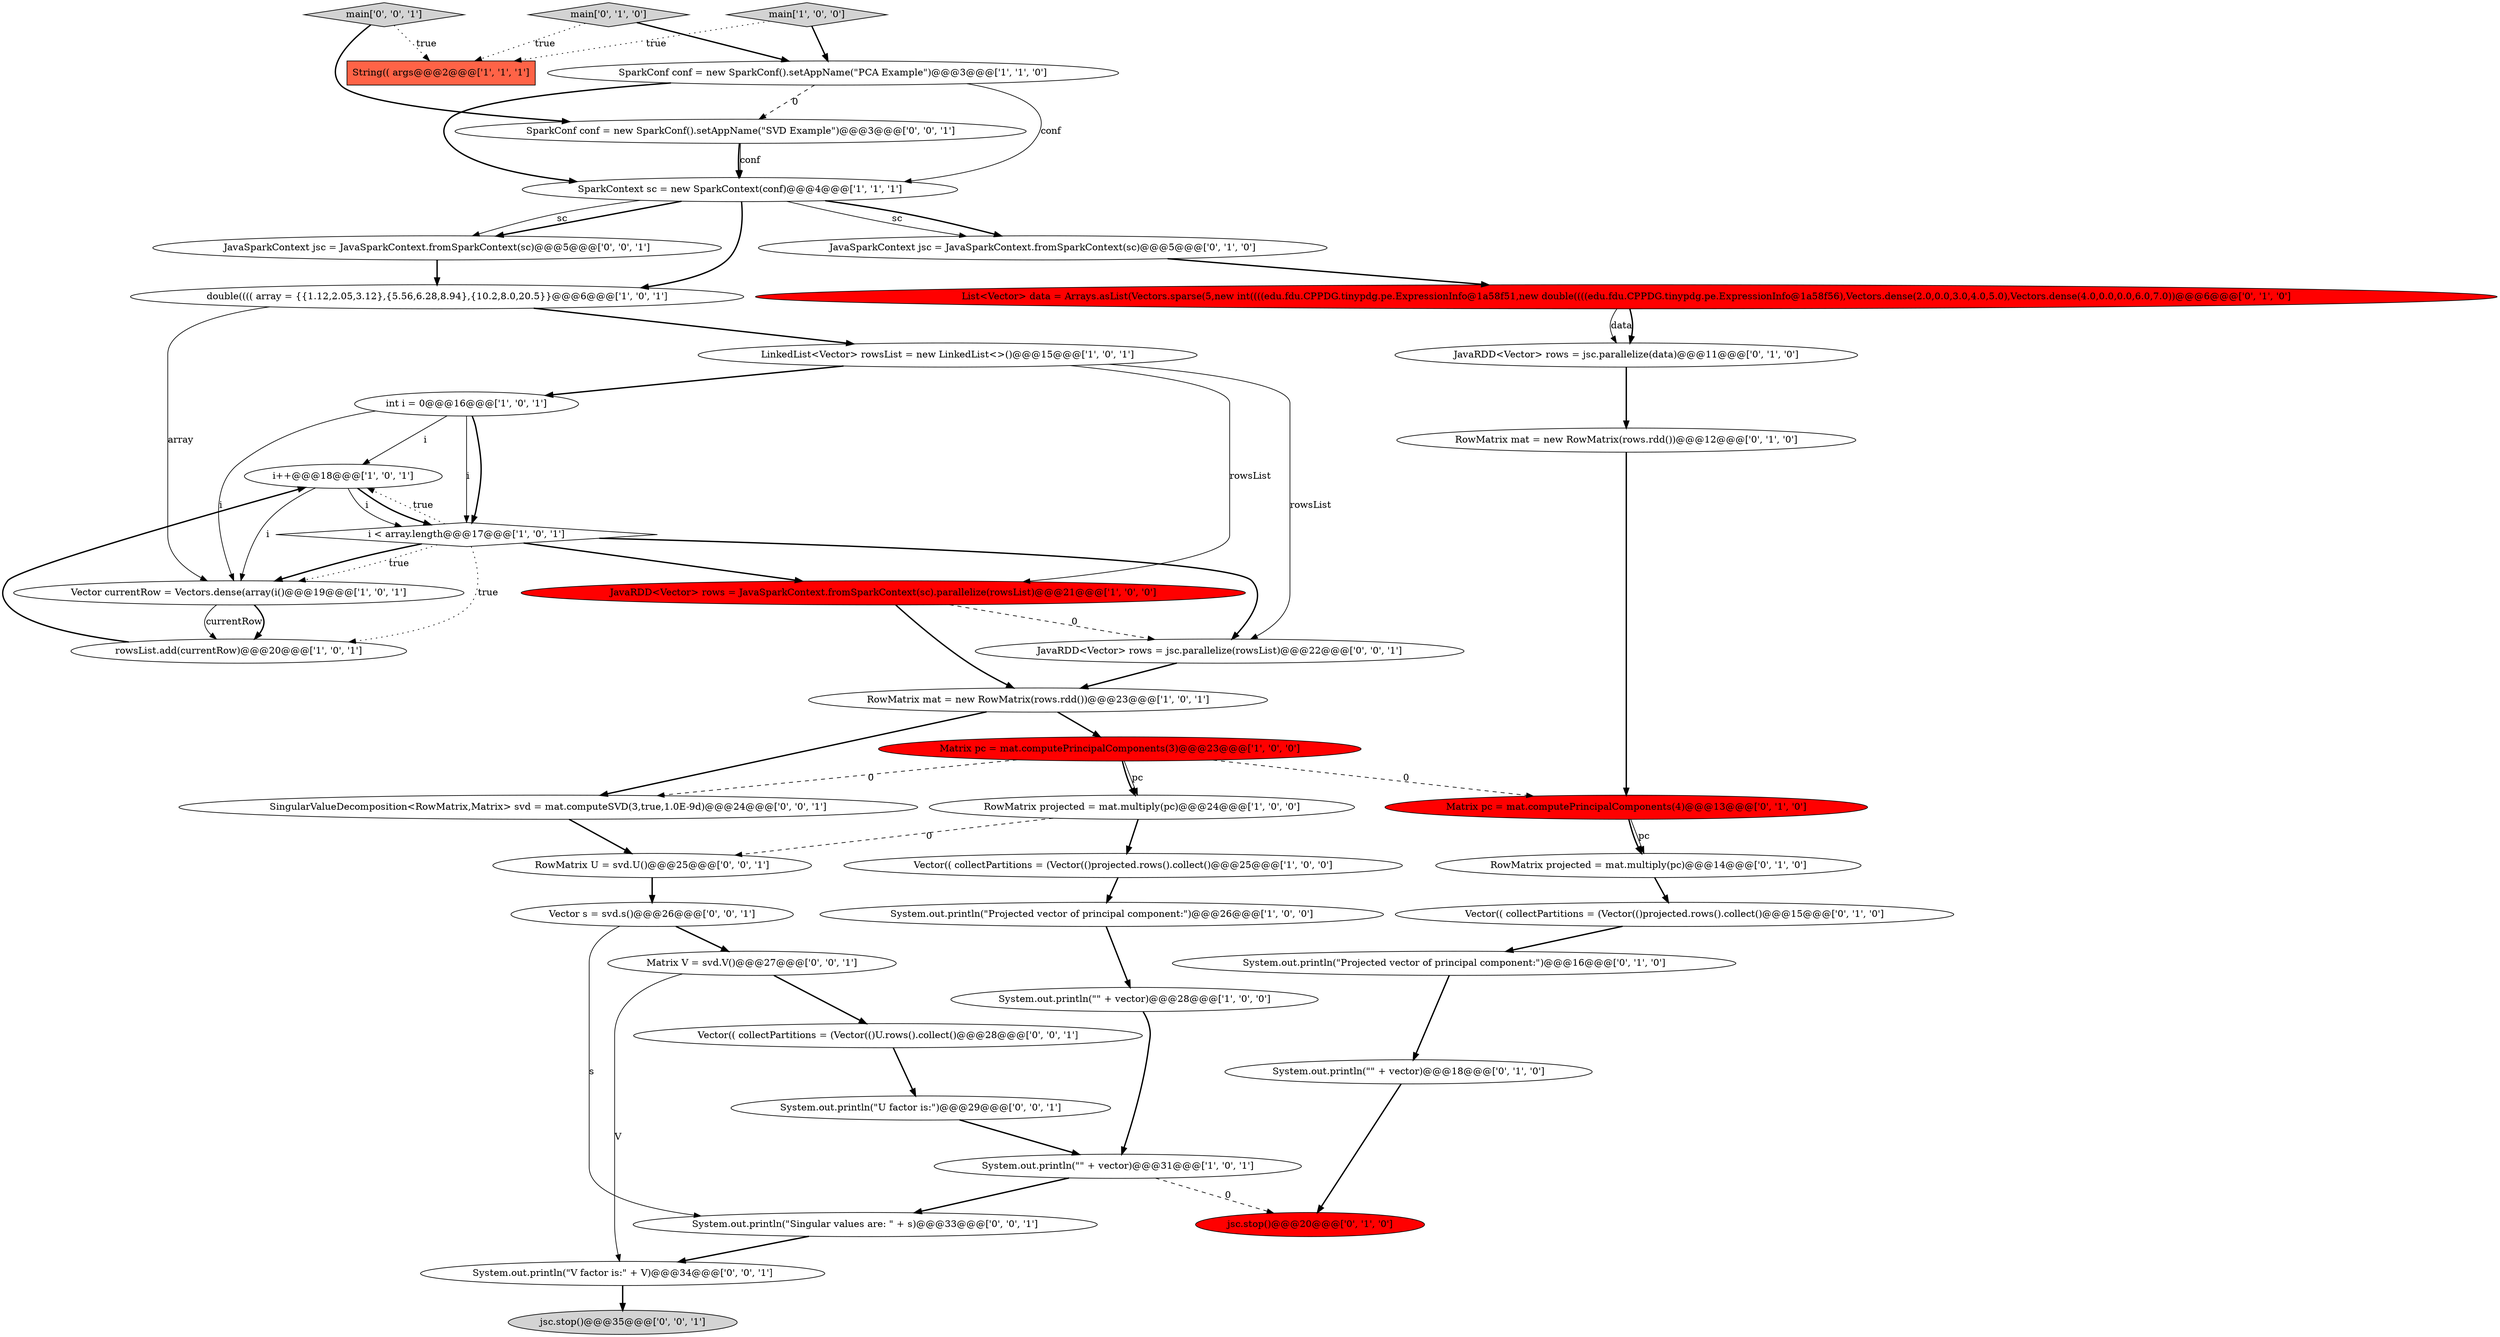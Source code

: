 digraph {
2 [style = filled, label = "main['1', '0', '0']", fillcolor = lightgray, shape = diamond image = "AAA0AAABBB1BBB"];
6 [style = filled, label = "SparkConf conf = new SparkConf().setAppName(\"PCA Example\")@@@3@@@['1', '1', '0']", fillcolor = white, shape = ellipse image = "AAA0AAABBB1BBB"];
15 [style = filled, label = "Matrix pc = mat.computePrincipalComponents(3)@@@23@@@['1', '0', '0']", fillcolor = red, shape = ellipse image = "AAA1AAABBB1BBB"];
12 [style = filled, label = "int i = 0@@@16@@@['1', '0', '1']", fillcolor = white, shape = ellipse image = "AAA0AAABBB1BBB"];
20 [style = filled, label = "System.out.println(\"Projected vector of principal component:\")@@@16@@@['0', '1', '0']", fillcolor = white, shape = ellipse image = "AAA0AAABBB2BBB"];
7 [style = filled, label = "i++@@@18@@@['1', '0', '1']", fillcolor = white, shape = ellipse image = "AAA0AAABBB1BBB"];
14 [style = filled, label = "System.out.println(\"Projected vector of principal component:\")@@@26@@@['1', '0', '0']", fillcolor = white, shape = ellipse image = "AAA0AAABBB1BBB"];
37 [style = filled, label = "System.out.println(\"U factor is:\")@@@29@@@['0', '0', '1']", fillcolor = white, shape = ellipse image = "AAA0AAABBB3BBB"];
23 [style = filled, label = "RowMatrix mat = new RowMatrix(rows.rdd())@@@12@@@['0', '1', '0']", fillcolor = white, shape = ellipse image = "AAA0AAABBB2BBB"];
29 [style = filled, label = "main['0', '1', '0']", fillcolor = lightgray, shape = diamond image = "AAA0AAABBB2BBB"];
32 [style = filled, label = "jsc.stop()@@@35@@@['0', '0', '1']", fillcolor = lightgray, shape = ellipse image = "AAA0AAABBB3BBB"];
11 [style = filled, label = "System.out.println(\"\" + vector)@@@28@@@['1', '0', '0']", fillcolor = white, shape = ellipse image = "AAA0AAABBB1BBB"];
36 [style = filled, label = "System.out.println(\"V factor is:\" + V)@@@34@@@['0', '0', '1']", fillcolor = white, shape = ellipse image = "AAA0AAABBB3BBB"];
10 [style = filled, label = "Vector(( collectPartitions = (Vector(()projected.rows().collect()@@@25@@@['1', '0', '0']", fillcolor = white, shape = ellipse image = "AAA0AAABBB1BBB"];
38 [style = filled, label = "RowMatrix U = svd.U()@@@25@@@['0', '0', '1']", fillcolor = white, shape = ellipse image = "AAA0AAABBB3BBB"];
4 [style = filled, label = "JavaRDD<Vector> rows = JavaSparkContext.fromSparkContext(sc).parallelize(rowsList)@@@21@@@['1', '0', '0']", fillcolor = red, shape = ellipse image = "AAA1AAABBB1BBB"];
0 [style = filled, label = "SparkContext sc = new SparkContext(conf)@@@4@@@['1', '1', '1']", fillcolor = white, shape = ellipse image = "AAA0AAABBB1BBB"];
21 [style = filled, label = "System.out.println(\"\" + vector)@@@18@@@['0', '1', '0']", fillcolor = white, shape = ellipse image = "AAA0AAABBB2BBB"];
17 [style = filled, label = "RowMatrix projected = mat.multiply(pc)@@@24@@@['1', '0', '0']", fillcolor = white, shape = ellipse image = "AAA0AAABBB1BBB"];
5 [style = filled, label = "LinkedList<Vector> rowsList = new LinkedList<>()@@@15@@@['1', '0', '1']", fillcolor = white, shape = ellipse image = "AAA0AAABBB1BBB"];
31 [style = filled, label = "Vector s = svd.s()@@@26@@@['0', '0', '1']", fillcolor = white, shape = ellipse image = "AAA0AAABBB3BBB"];
34 [style = filled, label = "JavaSparkContext jsc = JavaSparkContext.fromSparkContext(sc)@@@5@@@['0', '0', '1']", fillcolor = white, shape = ellipse image = "AAA0AAABBB3BBB"];
40 [style = filled, label = "SparkConf conf = new SparkConf().setAppName(\"SVD Example\")@@@3@@@['0', '0', '1']", fillcolor = white, shape = ellipse image = "AAA0AAABBB3BBB"];
28 [style = filled, label = "List<Vector> data = Arrays.asList(Vectors.sparse(5,new int((((edu.fdu.CPPDG.tinypdg.pe.ExpressionInfo@1a58f51,new double((((edu.fdu.CPPDG.tinypdg.pe.ExpressionInfo@1a58f56),Vectors.dense(2.0,0.0,3.0,4.0,5.0),Vectors.dense(4.0,0.0,0.0,6.0,7.0))@@@6@@@['0', '1', '0']", fillcolor = red, shape = ellipse image = "AAA1AAABBB2BBB"];
22 [style = filled, label = "Vector(( collectPartitions = (Vector(()projected.rows().collect()@@@15@@@['0', '1', '0']", fillcolor = white, shape = ellipse image = "AAA0AAABBB2BBB"];
16 [style = filled, label = "String(( args@@@2@@@['1', '1', '1']", fillcolor = tomato, shape = box image = "AAA0AAABBB1BBB"];
30 [style = filled, label = "JavaRDD<Vector> rows = jsc.parallelize(rowsList)@@@22@@@['0', '0', '1']", fillcolor = white, shape = ellipse image = "AAA0AAABBB3BBB"];
9 [style = filled, label = "i < array.length@@@17@@@['1', '0', '1']", fillcolor = white, shape = diamond image = "AAA0AAABBB1BBB"];
24 [style = filled, label = "jsc.stop()@@@20@@@['0', '1', '0']", fillcolor = red, shape = ellipse image = "AAA1AAABBB2BBB"];
25 [style = filled, label = "JavaRDD<Vector> rows = jsc.parallelize(data)@@@11@@@['0', '1', '0']", fillcolor = white, shape = ellipse image = "AAA0AAABBB2BBB"];
41 [style = filled, label = "System.out.println(\"Singular values are: \" + s)@@@33@@@['0', '0', '1']", fillcolor = white, shape = ellipse image = "AAA0AAABBB3BBB"];
18 [style = filled, label = "RowMatrix mat = new RowMatrix(rows.rdd())@@@23@@@['1', '0', '1']", fillcolor = white, shape = ellipse image = "AAA0AAABBB1BBB"];
3 [style = filled, label = "System.out.println(\"\" + vector)@@@31@@@['1', '0', '1']", fillcolor = white, shape = ellipse image = "AAA0AAABBB1BBB"];
26 [style = filled, label = "Matrix pc = mat.computePrincipalComponents(4)@@@13@@@['0', '1', '0']", fillcolor = red, shape = ellipse image = "AAA1AAABBB2BBB"];
1 [style = filled, label = "rowsList.add(currentRow)@@@20@@@['1', '0', '1']", fillcolor = white, shape = ellipse image = "AAA0AAABBB1BBB"];
39 [style = filled, label = "Matrix V = svd.V()@@@27@@@['0', '0', '1']", fillcolor = white, shape = ellipse image = "AAA0AAABBB3BBB"];
19 [style = filled, label = "JavaSparkContext jsc = JavaSparkContext.fromSparkContext(sc)@@@5@@@['0', '1', '0']", fillcolor = white, shape = ellipse image = "AAA0AAABBB2BBB"];
42 [style = filled, label = "Vector(( collectPartitions = (Vector(()U.rows().collect()@@@28@@@['0', '0', '1']", fillcolor = white, shape = ellipse image = "AAA0AAABBB3BBB"];
35 [style = filled, label = "SingularValueDecomposition<RowMatrix,Matrix> svd = mat.computeSVD(3,true,1.0E-9d)@@@24@@@['0', '0', '1']", fillcolor = white, shape = ellipse image = "AAA0AAABBB3BBB"];
8 [style = filled, label = "double(((( array = {{1.12,2.05,3.12},{5.56,6.28,8.94},{10.2,8.0,20.5}}@@@6@@@['1', '0', '1']", fillcolor = white, shape = ellipse image = "AAA0AAABBB1BBB"];
33 [style = filled, label = "main['0', '0', '1']", fillcolor = lightgray, shape = diamond image = "AAA0AAABBB3BBB"];
13 [style = filled, label = "Vector currentRow = Vectors.dense(array(i()@@@19@@@['1', '0', '1']", fillcolor = white, shape = ellipse image = "AAA0AAABBB1BBB"];
27 [style = filled, label = "RowMatrix projected = mat.multiply(pc)@@@14@@@['0', '1', '0']", fillcolor = white, shape = ellipse image = "AAA0AAABBB2BBB"];
17->10 [style = bold, label=""];
12->9 [style = solid, label="i"];
5->4 [style = solid, label="rowsList"];
42->37 [style = bold, label=""];
26->27 [style = solid, label="pc"];
10->14 [style = bold, label=""];
0->19 [style = bold, label=""];
2->6 [style = bold, label=""];
25->23 [style = bold, label=""];
9->4 [style = bold, label=""];
15->17 [style = solid, label="pc"];
3->24 [style = dashed, label="0"];
18->15 [style = bold, label=""];
23->26 [style = bold, label=""];
13->1 [style = solid, label="currentRow"];
40->0 [style = bold, label=""];
4->30 [style = dashed, label="0"];
0->19 [style = solid, label="sc"];
36->32 [style = bold, label=""];
4->18 [style = bold, label=""];
6->0 [style = bold, label=""];
21->24 [style = bold, label=""];
9->30 [style = bold, label=""];
38->31 [style = bold, label=""];
5->30 [style = solid, label="rowsList"];
34->8 [style = bold, label=""];
6->40 [style = dashed, label="0"];
12->9 [style = bold, label=""];
40->0 [style = solid, label="conf"];
27->22 [style = bold, label=""];
1->7 [style = bold, label=""];
30->18 [style = bold, label=""];
17->38 [style = dashed, label="0"];
28->25 [style = solid, label="data"];
13->1 [style = bold, label=""];
7->9 [style = solid, label="i"];
37->3 [style = bold, label=""];
7->13 [style = solid, label="i"];
39->36 [style = solid, label="V"];
20->21 [style = bold, label=""];
15->35 [style = dashed, label="0"];
7->9 [style = bold, label=""];
6->0 [style = solid, label="conf"];
0->34 [style = bold, label=""];
26->27 [style = bold, label=""];
15->17 [style = bold, label=""];
29->6 [style = bold, label=""];
41->36 [style = bold, label=""];
33->40 [style = bold, label=""];
31->41 [style = solid, label="s"];
8->5 [style = bold, label=""];
22->20 [style = bold, label=""];
5->12 [style = bold, label=""];
11->3 [style = bold, label=""];
0->34 [style = solid, label="sc"];
3->41 [style = bold, label=""];
9->13 [style = dotted, label="true"];
12->13 [style = solid, label="i"];
0->8 [style = bold, label=""];
9->1 [style = dotted, label="true"];
15->26 [style = dashed, label="0"];
18->35 [style = bold, label=""];
28->25 [style = bold, label=""];
33->16 [style = dotted, label="true"];
8->13 [style = solid, label="array"];
35->38 [style = bold, label=""];
19->28 [style = bold, label=""];
31->39 [style = bold, label=""];
9->7 [style = dotted, label="true"];
39->42 [style = bold, label=""];
14->11 [style = bold, label=""];
12->7 [style = solid, label="i"];
29->16 [style = dotted, label="true"];
2->16 [style = dotted, label="true"];
9->13 [style = bold, label=""];
}
